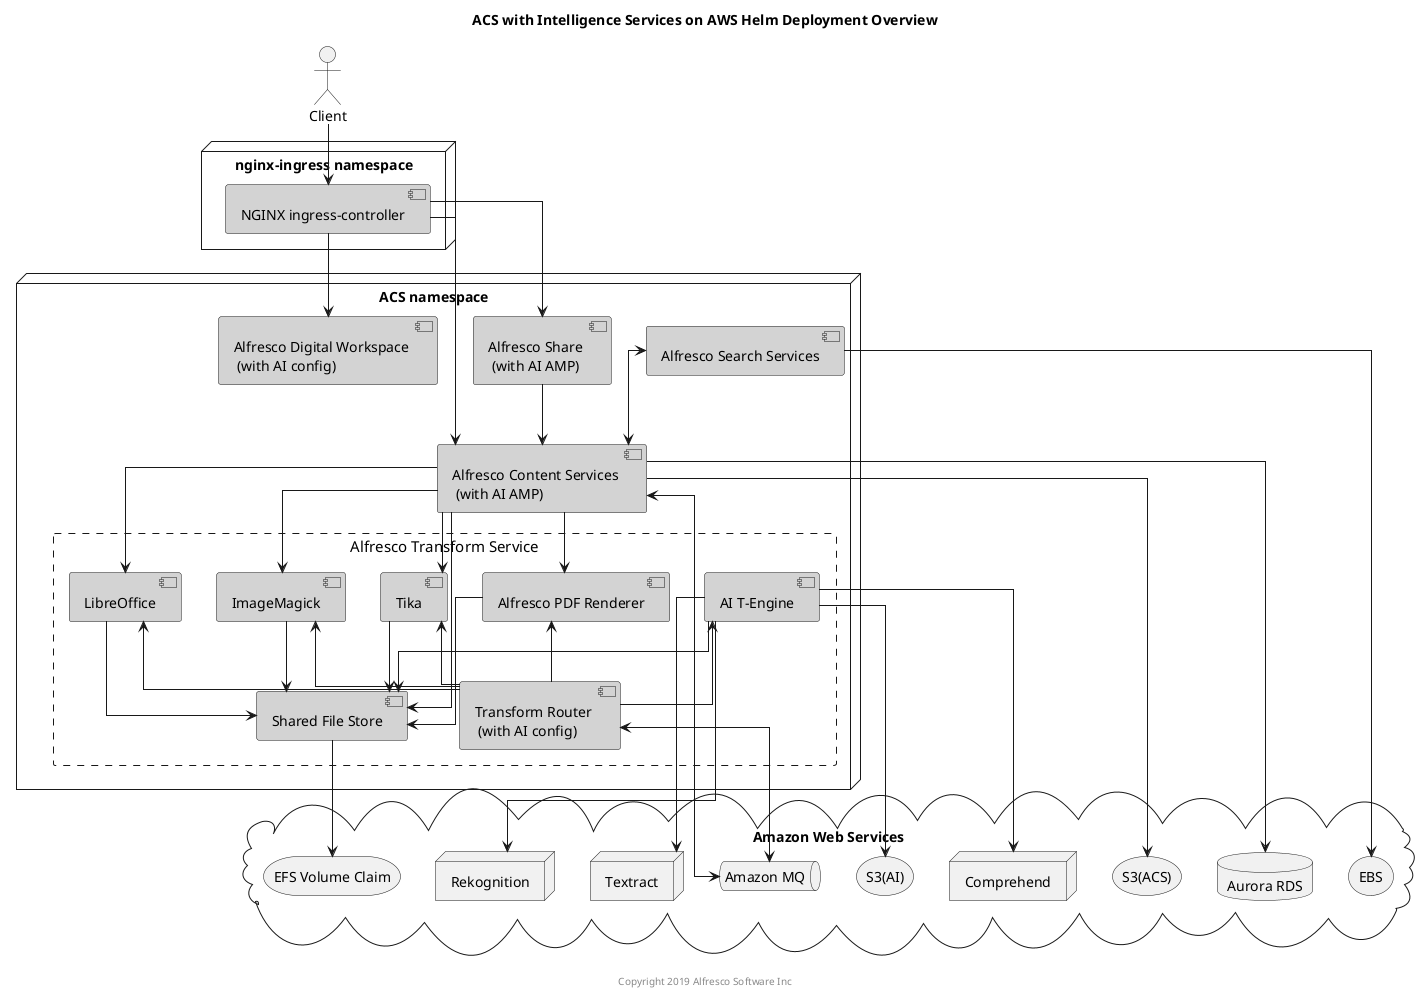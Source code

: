 @startuml

Title: ACS with Intelligence Services on AWS Helm Deployment Overview

skinparam componentStyle uml2
skinparam linetype ortho
skinparam rectangle {
    BorderStyle dashed
    FontSize 15
    FontStyle none
}

actor Client

node "nginx-ingress namespace" {
    component "NGINX ingress-controller" as nginx #lightgrey
}

node "ACS namespace" {
    component "Alfresco Digital Workspace \n (with AI config)" as adw #lightgrey
    component "Alfresco Content Services \n (with AI AMP)" as acs #lightgrey
    component "Alfresco Search Services" as ass #lightgrey
    component "Alfresco Share \n (with AI AMP)" as share #lightgrey
    rectangle "Alfresco Transform Service" {
        component "Transform Router \n (with AI config)" as tr #lightgrey
        component "Shared File Store" as sfs #lightgrey
        component "Alfresco PDF Renderer" as pdfr #lightgrey
        component "LibreOffice" as libr #lightgrey
        component "ImageMagick" as img #lightgrey
        component "Tika" as tika #lightgrey
        component "AI T-Engine" as aiEngine #lightgrey
    }
}

cloud "Amazon Web Services" {
    storage "S3(ACS)" as s3acs
    storage "S3(AI)" as s3ai
    database "Aurora RDS" as db
    storage "EBS" as ebs
    storage "EFS Volume Claim" as vc
    queue "Amazon MQ" as mq
    node "Comprehend" as comp
    node "Rekognition" as rek
    node "Textract" as tex
}

Client --> nginx

nginx --> acs
nginx --> share
nginx --> adw

ass --> ebs
sfs --> vc
acs --> s3acs

ass <--> acs
acs --> db
acs --> pdfr
acs --> libr
acs --> img
acs --> tika
acs --> sfs
acs <--> mq
tr -up-> pdfr
tr -up-> libr
tr -up-> img
tr -up-> tika
tr -up-> aiEngine
tr <--> mq
pdfr --> sfs
libr --> sfs
img --> sfs
tika --> sfs
share --> acs
aiEngine --> sfs
aiEngine --> s3ai
aiEngine --> comp
aiEngine --> rek
aiEngine --> tex

center footer Copyright 2019 Alfresco Software Inc

@enduml
